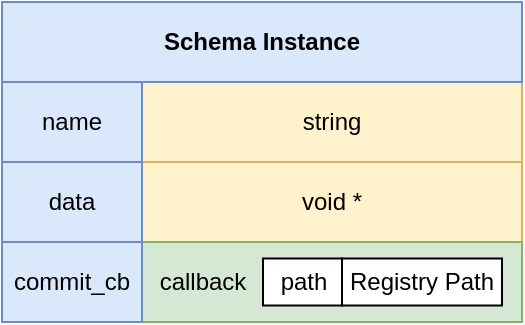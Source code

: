 <mxfile>
    <diagram id="fjN8D4Odn0497USpxgly" name="Page-1">
        <mxGraphModel dx="315" dy="1207" grid="1" gridSize="10" guides="1" tooltips="1" connect="1" arrows="1" fold="1" page="1" pageScale="1" pageWidth="1169" pageHeight="827" background="#ffffff" math="0" shadow="0">
            <root>
                <mxCell id="0"/>
                <mxCell id="1" parent="0"/>
                <mxCell id="375" value="string" style="rounded=0;whiteSpace=wrap;html=1;fillColor=#fff2cc;strokeColor=#d6b656;" parent="1" vertex="1">
                    <mxGeometry x="110" y="-760" width="190" height="40" as="geometry"/>
                </mxCell>
                <mxCell id="376" value="void *" style="rounded=0;whiteSpace=wrap;html=1;fillColor=#fff2cc;strokeColor=#d6b656;" parent="1" vertex="1">
                    <mxGeometry x="110" y="-720" width="190" height="40" as="geometry"/>
                </mxCell>
                <mxCell id="377" value="&lt;b&gt;Schema Instance&lt;/b&gt;" style="rounded=0;whiteSpace=wrap;html=1;align=center;fillColor=#dae8fc;strokeColor=#6c8ebf;" parent="1" vertex="1">
                    <mxGeometry x="40" y="-800" width="260" height="40" as="geometry"/>
                </mxCell>
                <mxCell id="378" value="name" style="rounded=0;whiteSpace=wrap;html=1;align=center;fillColor=#dae8fc;strokeColor=#6c8ebf;" parent="1" vertex="1">
                    <mxGeometry x="40" y="-760" width="70" height="40" as="geometry"/>
                </mxCell>
                <mxCell id="379" value="data" style="rounded=0;whiteSpace=wrap;html=1;fillColor=#dae8fc;strokeColor=#6c8ebf;" parent="1" vertex="1">
                    <mxGeometry x="40" y="-720" width="70" height="40" as="geometry"/>
                </mxCell>
                <mxCell id="380" value="" style="rounded=0;whiteSpace=wrap;html=1;fillColor=#d5e8d4;strokeColor=#82b366;" parent="1" vertex="1">
                    <mxGeometry x="110" y="-680" width="190" height="40" as="geometry"/>
                </mxCell>
                <mxCell id="381" value="&lt;font style=&quot;font-size: 12px&quot;&gt;callback&lt;br&gt;&lt;/font&gt;" style="text;html=1;align=center;verticalAlign=middle;resizable=0;points=[];autosize=1;strokeColor=none;fillColor=none;fontSize=6;" parent="1" vertex="1">
                    <mxGeometry x="110" y="-665" width="60" height="10" as="geometry"/>
                </mxCell>
                <mxCell id="382" value="path" style="rounded=0;whiteSpace=wrap;html=1;" parent="1" vertex="1">
                    <mxGeometry x="170.5" y="-671.75" width="39.5" height="23.5" as="geometry"/>
                </mxCell>
                <mxCell id="383" value="Registry Path" style="rounded=0;whiteSpace=wrap;html=1;" parent="1" vertex="1">
                    <mxGeometry x="210" y="-671.75" width="80" height="23.5" as="geometry"/>
                </mxCell>
                <mxCell id="384" value="commit_cb" style="rounded=0;whiteSpace=wrap;html=1;fillColor=#dae8fc;strokeColor=#6c8ebf;" parent="1" vertex="1">
                    <mxGeometry x="40" y="-680" width="70" height="40" as="geometry"/>
                </mxCell>
            </root>
        </mxGraphModel>
    </diagram>
</mxfile>